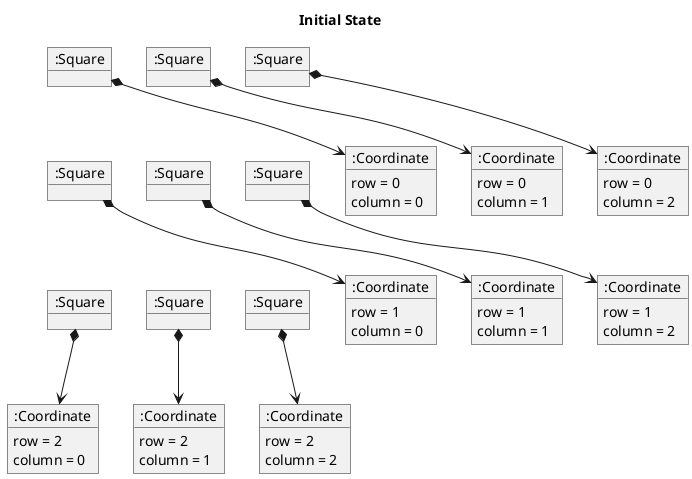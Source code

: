 @startuml InitialState

title Initial State

together{
   object ":Square" as Square11
   object ":Square" as Square12
   object ":Square" as Square13

   object ":Square" as Square21
   object ":Square" as Square22
   object ":Square" as Square23

   object ":Square" as Square31
   object ":Square" as Square32
   object ":Square" as Square33
}

object ":Coordinate" as Coordinate11 {
   row = 0
   column = 0
}
object ":Coordinate" as Coordinate12{
   row = 0
   column = 1
   
}
object ":Coordinate" as Coordinate13{
   row = 0
   column = 2
}
object ":Coordinate" as Coordinate21{
   row = 1
   column = 0
}
object ":Coordinate" as Coordinate22{
   row = 1
   column = 1
}
object ":Coordinate" as Coordinate23{
   row = 1
   column = 2
}
object ":Coordinate" as Coordinate31{
   row = 2
   column = 0
}
object ":Coordinate" as Coordinate32{
   row = 2
   column = 1
}
object ":Coordinate" as Coordinate33{
   row = 2
   column = 2
}

Square11 *-down-> Coordinate11
Square12 *-down-> Coordinate12
Square13 *-down-> Coordinate13
Square21 *-down-> Coordinate21
Square22 *-down-> Coordinate22
Square23 *-down-> Coordinate23
Square31 *-down-> Coordinate31
Square32 *-down-> Coordinate32
Square33 *-down-> Coordinate33

Square11 -[hidden]right-> Square12
Square12 -[hidden]right-> Square13
Square21 -[hidden]right-> Square22
Square22 -[hidden]right-> Square23
Square31 -[hidden]right-> Square32
Square32 -[hidden]right-> Square33

Square11 -[hidden]down-> Square21
Square12 -[hidden]down-> Square22
Square13 -[hidden]down-> Square23

Square21 -[hidden]down-> Square31
Square22 -[hidden]down-> Square32
Square23 -[hidden]down-> Square33

@enduml